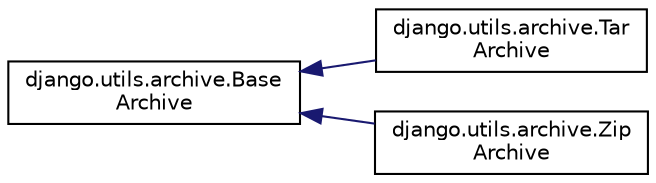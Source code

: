 digraph "Graphical Class Hierarchy"
{
 // LATEX_PDF_SIZE
  edge [fontname="Helvetica",fontsize="10",labelfontname="Helvetica",labelfontsize="10"];
  node [fontname="Helvetica",fontsize="10",shape=record];
  rankdir="LR";
  Node0 [label="django.utils.archive.Base\lArchive",height=0.2,width=0.4,color="black", fillcolor="white", style="filled",URL="$classdjango_1_1utils_1_1archive_1_1_base_archive.html",tooltip=" "];
  Node0 -> Node1 [dir="back",color="midnightblue",fontsize="10",style="solid",fontname="Helvetica"];
  Node1 [label="django.utils.archive.Tar\lArchive",height=0.2,width=0.4,color="black", fillcolor="white", style="filled",URL="$classdjango_1_1utils_1_1archive_1_1_tar_archive.html",tooltip=" "];
  Node0 -> Node2 [dir="back",color="midnightblue",fontsize="10",style="solid",fontname="Helvetica"];
  Node2 [label="django.utils.archive.Zip\lArchive",height=0.2,width=0.4,color="black", fillcolor="white", style="filled",URL="$classdjango_1_1utils_1_1archive_1_1_zip_archive.html",tooltip=" "];
}

